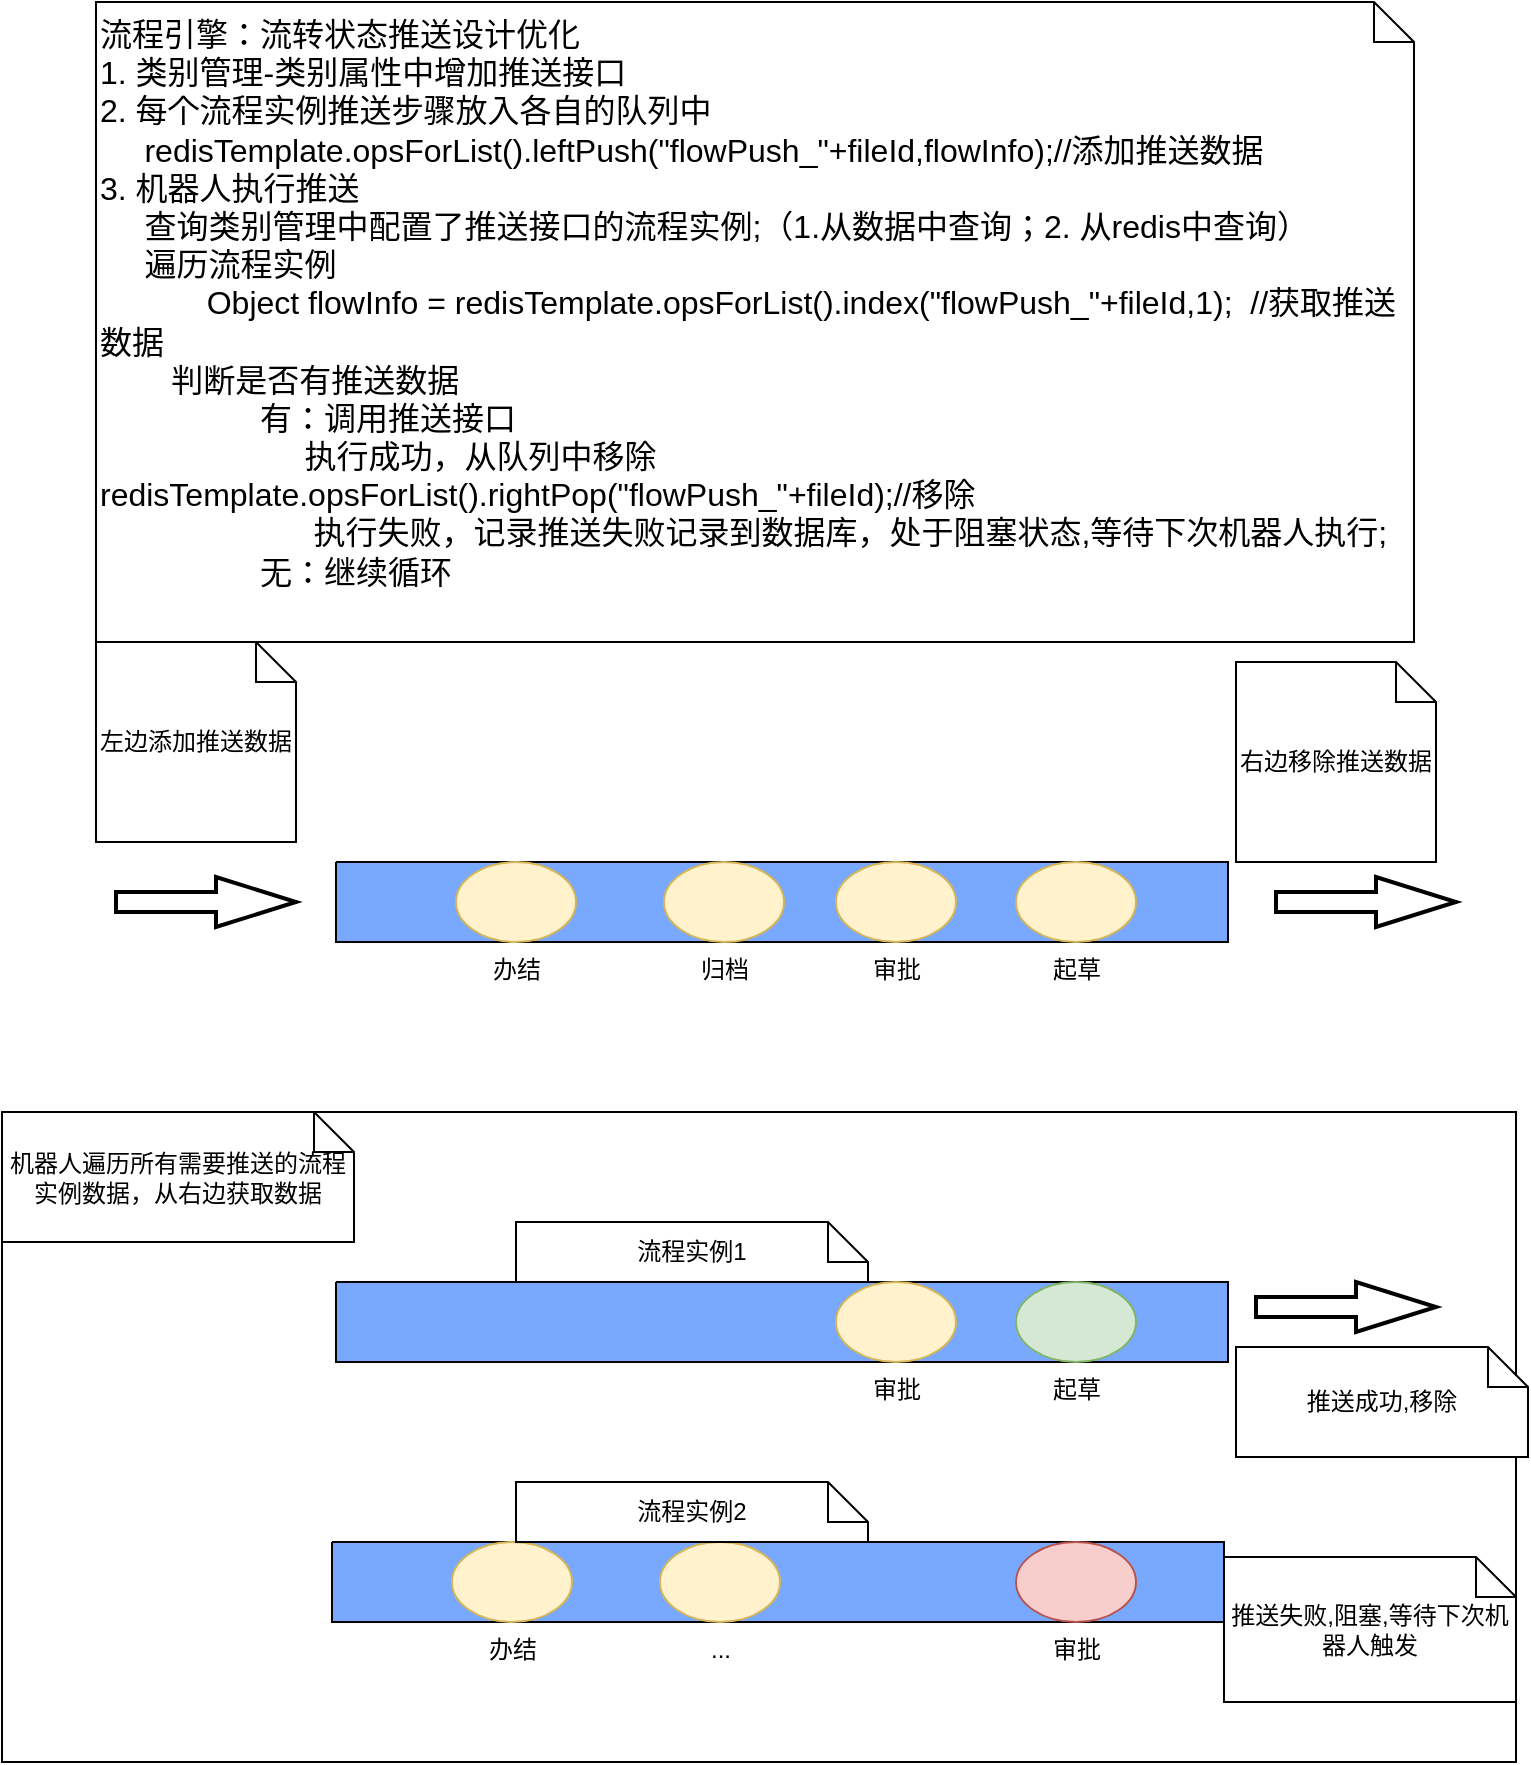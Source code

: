<mxfile version="24.4.6" type="github">
  <diagram name="第 1 页" id="_TC1i7395d7Ko6areE1A">
    <mxGraphModel dx="1886" dy="814" grid="1" gridSize="10" guides="1" tooltips="1" connect="1" arrows="1" fold="1" page="1" pageScale="1" pageWidth="827" pageHeight="1169" math="0" shadow="0">
      <root>
        <mxCell id="0" />
        <mxCell id="1" parent="0" />
        <mxCell id="Gp8K34Z30wctiOWK-yPE-38" value="" style="rounded=0;whiteSpace=wrap;html=1;" parent="1" vertex="1">
          <mxGeometry x="53" y="585" width="757" height="325" as="geometry" />
        </mxCell>
        <mxCell id="Gp8K34Z30wctiOWK-yPE-2" value="" style="verticalLabelPosition=bottom;verticalAlign=top;html=1;shape=mxgraph.basic.patternFillRect;fillStyle=solid;step=5;fillStrokeWidth=0.2;fillStrokeColor=#dddddd;gradientColor=none;fillColor=#78A9FF;" parent="1" vertex="1">
          <mxGeometry x="220" y="460" width="446" height="40" as="geometry" />
        </mxCell>
        <mxCell id="Gp8K34Z30wctiOWK-yPE-3" value="" style="verticalLabelPosition=bottom;verticalAlign=top;html=1;strokeWidth=2;shape=mxgraph.arrows2.arrow;dy=0.6;dx=40;notch=0;" parent="1" vertex="1">
          <mxGeometry x="110" y="467.5" width="90" height="25" as="geometry" />
        </mxCell>
        <mxCell id="Gp8K34Z30wctiOWK-yPE-11" value="左边添加推送数据" style="shape=note;size=20;whiteSpace=wrap;html=1;" parent="1" vertex="1">
          <mxGeometry x="100" y="350" width="100" height="100" as="geometry" />
        </mxCell>
        <mxCell id="Gp8K34Z30wctiOWK-yPE-12" value="" style="verticalLabelPosition=bottom;verticalAlign=top;html=1;strokeWidth=2;shape=mxgraph.arrows2.arrow;dy=0.6;dx=40;notch=0;" parent="1" vertex="1">
          <mxGeometry x="690" y="467.5" width="90" height="25" as="geometry" />
        </mxCell>
        <mxCell id="Gp8K34Z30wctiOWK-yPE-13" value="右边移除推送数据" style="shape=note;size=20;whiteSpace=wrap;html=1;" parent="1" vertex="1">
          <mxGeometry x="670" y="360" width="100" height="100" as="geometry" />
        </mxCell>
        <mxCell id="Gp8K34Z30wctiOWK-yPE-14" value="起草" style="verticalLabelPosition=bottom;verticalAlign=top;html=1;shape=mxgraph.flowchart.on-page_reference;fillColor=#fff2cc;strokeColor=#d6b656;" parent="1" vertex="1">
          <mxGeometry x="560" y="460" width="60" height="40" as="geometry" />
        </mxCell>
        <mxCell id="Gp8K34Z30wctiOWK-yPE-15" value="审批" style="verticalLabelPosition=bottom;verticalAlign=top;html=1;shape=mxgraph.flowchart.on-page_reference;fillColor=#fff2cc;strokeColor=#d6b656;" parent="1" vertex="1">
          <mxGeometry x="470" y="460" width="60" height="40" as="geometry" />
        </mxCell>
        <mxCell id="Gp8K34Z30wctiOWK-yPE-18" value="归档" style="verticalLabelPosition=bottom;verticalAlign=top;html=1;shape=mxgraph.flowchart.on-page_reference;fillColor=#fff2cc;strokeColor=#d6b656;" parent="1" vertex="1">
          <mxGeometry x="384" y="460" width="60" height="40" as="geometry" />
        </mxCell>
        <mxCell id="Gp8K34Z30wctiOWK-yPE-19" value="办结" style="verticalLabelPosition=bottom;verticalAlign=top;html=1;shape=mxgraph.flowchart.on-page_reference;fillColor=#fff2cc;strokeColor=#d6b656;" parent="1" vertex="1">
          <mxGeometry x="280" y="460" width="60" height="40" as="geometry" />
        </mxCell>
        <mxCell id="Gp8K34Z30wctiOWK-yPE-20" value="" style="verticalLabelPosition=bottom;verticalAlign=top;html=1;shape=mxgraph.basic.patternFillRect;fillStyle=solid;step=5;fillStrokeWidth=0.2;fillStrokeColor=#dddddd;gradientColor=none;fillColor=#78A9FF;" parent="1" vertex="1">
          <mxGeometry x="220" y="670" width="446" height="40" as="geometry" />
        </mxCell>
        <mxCell id="Gp8K34Z30wctiOWK-yPE-22" value="" style="verticalLabelPosition=bottom;verticalAlign=top;html=1;strokeWidth=2;shape=mxgraph.arrows2.arrow;dy=0.6;dx=40;notch=0;" parent="1" vertex="1">
          <mxGeometry x="680" y="670" width="90" height="25" as="geometry" />
        </mxCell>
        <mxCell id="Gp8K34Z30wctiOWK-yPE-23" value="起草" style="verticalLabelPosition=bottom;verticalAlign=top;html=1;shape=mxgraph.flowchart.on-page_reference;fillColor=#d5e8d4;strokeColor=#82b366;" parent="1" vertex="1">
          <mxGeometry x="560" y="670" width="60" height="40" as="geometry" />
        </mxCell>
        <mxCell id="Gp8K34Z30wctiOWK-yPE-24" value="审批" style="verticalLabelPosition=bottom;verticalAlign=top;html=1;shape=mxgraph.flowchart.on-page_reference;fillColor=#fff2cc;strokeColor=#d6b656;" parent="1" vertex="1">
          <mxGeometry x="470" y="670" width="60" height="40" as="geometry" />
        </mxCell>
        <mxCell id="Gp8K34Z30wctiOWK-yPE-27" value="" style="verticalLabelPosition=bottom;verticalAlign=top;html=1;shape=mxgraph.basic.patternFillRect;fillStyle=solid;step=5;fillStrokeWidth=0.2;fillStrokeColor=#dddddd;gradientColor=none;fillColor=#78A9FF;" parent="1" vertex="1">
          <mxGeometry x="218" y="800" width="446" height="40" as="geometry" />
        </mxCell>
        <mxCell id="Gp8K34Z30wctiOWK-yPE-31" value="审批" style="verticalLabelPosition=bottom;verticalAlign=top;html=1;shape=mxgraph.flowchart.on-page_reference;fillColor=#f8cecc;strokeColor=#b85450;" parent="1" vertex="1">
          <mxGeometry x="560" y="800" width="60" height="40" as="geometry" />
        </mxCell>
        <mxCell id="Gp8K34Z30wctiOWK-yPE-33" value="办结" style="verticalLabelPosition=bottom;verticalAlign=top;html=1;shape=mxgraph.flowchart.on-page_reference;fillColor=#fff2cc;strokeColor=#d6b656;" parent="1" vertex="1">
          <mxGeometry x="278" y="800" width="60" height="40" as="geometry" />
        </mxCell>
        <mxCell id="Gp8K34Z30wctiOWK-yPE-34" value="..." style="verticalLabelPosition=bottom;verticalAlign=top;html=1;shape=mxgraph.flowchart.on-page_reference;fillColor=#fff2cc;strokeColor=#d6b656;" parent="1" vertex="1">
          <mxGeometry x="382" y="800" width="60" height="40" as="geometry" />
        </mxCell>
        <mxCell id="Gp8K34Z30wctiOWK-yPE-35" value="流程实例2" style="shape=note;size=20;whiteSpace=wrap;html=1;" parent="1" vertex="1">
          <mxGeometry x="310" y="770" width="176" height="30" as="geometry" />
        </mxCell>
        <mxCell id="Gp8K34Z30wctiOWK-yPE-36" value="流程实例1" style="shape=note;size=20;whiteSpace=wrap;html=1;" parent="1" vertex="1">
          <mxGeometry x="310" y="640" width="176" height="30" as="geometry" />
        </mxCell>
        <mxCell id="Gp8K34Z30wctiOWK-yPE-39" value="机器人遍历所有需要推送的流程实例数据，从右边获取数据" style="shape=note;size=20;whiteSpace=wrap;html=1;" parent="1" vertex="1">
          <mxGeometry x="53" y="585" width="176" height="65" as="geometry" />
        </mxCell>
        <mxCell id="Gp8K34Z30wctiOWK-yPE-40" value="推送失败,阻塞,等待下次机器人触发" style="shape=note;size=20;whiteSpace=wrap;html=1;" parent="1" vertex="1">
          <mxGeometry x="664" y="807.5" width="146" height="72.5" as="geometry" />
        </mxCell>
        <mxCell id="Gp8K34Z30wctiOWK-yPE-41" value="推送成功,移除" style="shape=note;size=20;whiteSpace=wrap;html=1;" parent="1" vertex="1">
          <mxGeometry x="670" y="702.5" width="146" height="55" as="geometry" />
        </mxCell>
        <mxCell id="nAUrakrfVr3jxSXGwhte-1" value="&lt;div style=&quot;font-size: 16px;&quot;&gt;&lt;font style=&quot;font-size: 16px;&quot;&gt;流程引擎：流转状态推送设计优化&lt;/font&gt;&lt;/div&gt;&lt;div style=&quot;font-size: 16px;&quot;&gt;&lt;font style=&quot;font-size: 16px;&quot;&gt;1. 类别管理-类别属性中增加推送接口&lt;/font&gt;&lt;/div&gt;&lt;div style=&quot;font-size: 16px;&quot;&gt;&lt;font style=&quot;font-size: 16px;&quot;&gt;2. 每个流程实例推送步骤放入各自的队列中&lt;/font&gt;&lt;/div&gt;&lt;div style=&quot;font-size: 16px;&quot;&gt;&lt;font style=&quot;font-size: 16px;&quot;&gt;&amp;nbsp; &amp;nbsp; &amp;nbsp;redisTemplate.opsForList().leftPush(&quot;flowPush_&quot;+fileId,flowInfo);//添加推送数据&lt;/font&gt;&lt;/div&gt;&lt;div style=&quot;font-size: 16px;&quot;&gt;&lt;font style=&quot;font-size: 16px;&quot;&gt;3. 机器人执行推送&lt;/font&gt;&lt;/div&gt;&lt;div style=&quot;font-size: 16px;&quot;&gt;&lt;font style=&quot;font-size: 16px;&quot;&gt;&amp;nbsp; &amp;nbsp; &amp;nbsp;查询类别管理中配置了推送接口的流程实例;（1.从数据中查询；2. 从redis中查询）&lt;/font&gt;&lt;/div&gt;&lt;div style=&quot;font-size: 16px;&quot;&gt;&lt;font style=&quot;font-size: 16px;&quot;&gt;&amp;nbsp; &amp;nbsp; &amp;nbsp;遍历流程实例&lt;/font&gt;&lt;/div&gt;&lt;div style=&quot;font-size: 16px;&quot;&gt;&lt;span style=&quot;white-space: normal;&quot;&gt;&lt;font style=&quot;font-size: 16px;&quot;&gt;&lt;span style=&quot;white-space:pre&quot;&gt;&#x9;&lt;/span&gt;&amp;nbsp; &amp;nbsp; Object flowInfo = redisTemplate.opsForList().index(&quot;flowPush_&quot;+fileId,1);&amp;nbsp; //获取推送数据&lt;/font&gt;&lt;/span&gt;&lt;/div&gt;&lt;div style=&quot;font-size: 16px;&quot;&gt;&lt;font style=&quot;font-size: 16px;&quot;&gt;&amp;nbsp; &amp;nbsp; &amp;nbsp; &amp;nbsp; 判断是否有推送数据&lt;/font&gt;&lt;/div&gt;&lt;div style=&quot;font-size: 16px;&quot;&gt;&lt;span style=&quot;white-space: normal;&quot;&gt;&lt;font style=&quot;font-size: 16px;&quot;&gt;&lt;span style=&quot;white-space:pre&quot;&gt;&#x9;&#x9;&lt;/span&gt;&amp;nbsp; 有：调用推送接口&lt;/font&gt;&lt;/span&gt;&lt;/div&gt;&lt;div style=&quot;font-size: 16px;&quot;&gt;&lt;span style=&quot;white-space: normal;&quot;&gt;&lt;font style=&quot;font-size: 16px;&quot;&gt;&lt;span style=&quot;white-space:pre&quot;&gt;&#x9;&#x9;&lt;/span&gt;&amp;nbsp; &amp;nbsp; &amp;nbsp; &amp;nbsp;执行成功，从队列中移除 redisTemplate.opsForList().rightPop(&quot;flowPush_&quot;+fileId);//移除&lt;/font&gt;&lt;/span&gt;&lt;/div&gt;&lt;div style=&quot;font-size: 16px;&quot;&gt;&lt;span style=&quot;white-space: normal;&quot;&gt;&lt;font style=&quot;font-size: 16px;&quot;&gt;&lt;span style=&quot;white-space:pre&quot;&gt;&#x9;&#x9;&#x9;&lt;/span&gt;执行失败，记录推送失败记录到数据库，处于阻塞状态,等待下次机器人执行;&lt;/font&gt;&lt;/span&gt;&lt;/div&gt;&lt;div style=&quot;font-size: 16px;&quot;&gt;&lt;span style=&quot;white-space: normal;&quot;&gt;&lt;font style=&quot;font-size: 16px;&quot;&gt;&lt;span style=&quot;white-space:pre&quot;&gt;&#x9;&#x9;&lt;/span&gt;&amp;nbsp; 无：继续循环&lt;/font&gt;&lt;/span&gt;&lt;/div&gt;&lt;div style=&quot;font-size: 16px;&quot;&gt;&lt;span style=&quot;white-space: normal;&quot;&gt;&lt;font style=&quot;font-size: 16px;&quot;&gt;&lt;span style=&quot;white-space: pre;&quot;&gt;&#x9;&#x9;&lt;/span&gt;&amp;nbsp; &amp;nbsp;&lt;/font&gt;&lt;/span&gt;&lt;/div&gt;" style="shape=note;size=20;whiteSpace=wrap;html=1;align=left;" vertex="1" parent="1">
          <mxGeometry x="100" y="30" width="659" height="320" as="geometry" />
        </mxCell>
      </root>
    </mxGraphModel>
  </diagram>
</mxfile>
